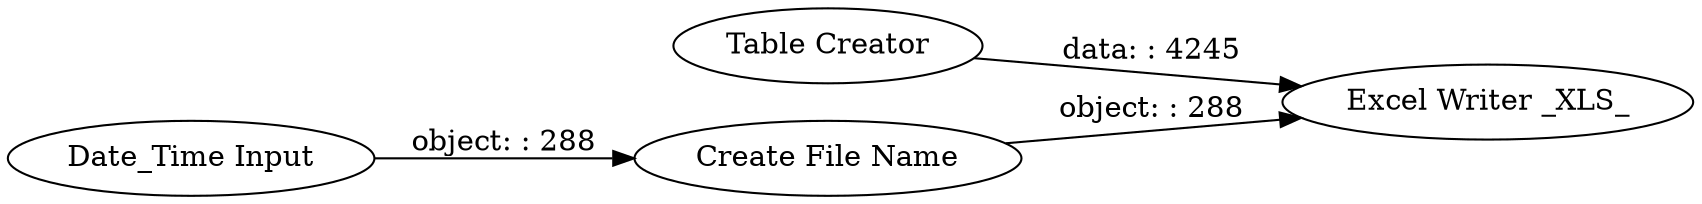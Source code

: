 digraph {
	"-899647524154392455_2" [label="Table Creator"]
	"-899647524154392455_1" [label="Date_Time Input"]
	"-899647524154392455_3" [label="Create File Name"]
	"-899647524154392455_4" [label="Excel Writer _XLS_"]
	"-899647524154392455_2" -> "-899647524154392455_4" [label="data: : 4245"]
	"-899647524154392455_1" -> "-899647524154392455_3" [label="object: : 288"]
	"-899647524154392455_3" -> "-899647524154392455_4" [label="object: : 288"]
	rankdir=LR
}
